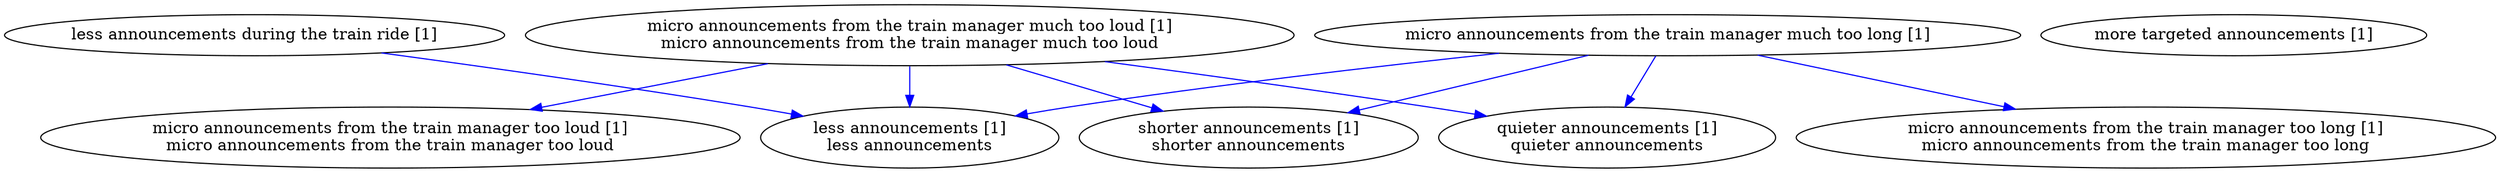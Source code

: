 digraph collapsedGraph {
"less announcements during the train ride [1]""less announcements [1]\nless announcements""micro announcements from the train manager much too loud [1]\nmicro announcements from the train manager much too loud""micro announcements from the train manager too loud [1]\nmicro announcements from the train manager too loud""micro announcements from the train manager much too long [1]""micro announcements from the train manager too long [1]\nmicro announcements from the train manager too long""more targeted announcements [1]""quieter announcements [1]\nquieter announcements""shorter announcements [1]\nshorter announcements""less announcements during the train ride [1]" -> "less announcements [1]\nless announcements" [color=blue]
"micro announcements from the train manager much too loud [1]\nmicro announcements from the train manager much too loud" -> "micro announcements from the train manager too loud [1]\nmicro announcements from the train manager too loud" [color=blue]
"micro announcements from the train manager much too loud [1]\nmicro announcements from the train manager much too loud" -> "less announcements [1]\nless announcements" [color=blue]
"micro announcements from the train manager much too long [1]" -> "micro announcements from the train manager too long [1]\nmicro announcements from the train manager too long" [color=blue]
"micro announcements from the train manager much too long [1]" -> "less announcements [1]\nless announcements" [color=blue]
"micro announcements from the train manager much too loud [1]\nmicro announcements from the train manager much too loud" -> "quieter announcements [1]\nquieter announcements" [color=blue]
"micro announcements from the train manager much too long [1]" -> "quieter announcements [1]\nquieter announcements" [color=blue]
"micro announcements from the train manager much too loud [1]\nmicro announcements from the train manager much too loud" -> "shorter announcements [1]\nshorter announcements" [color=blue]
"micro announcements from the train manager much too long [1]" -> "shorter announcements [1]\nshorter announcements" [color=blue]
}